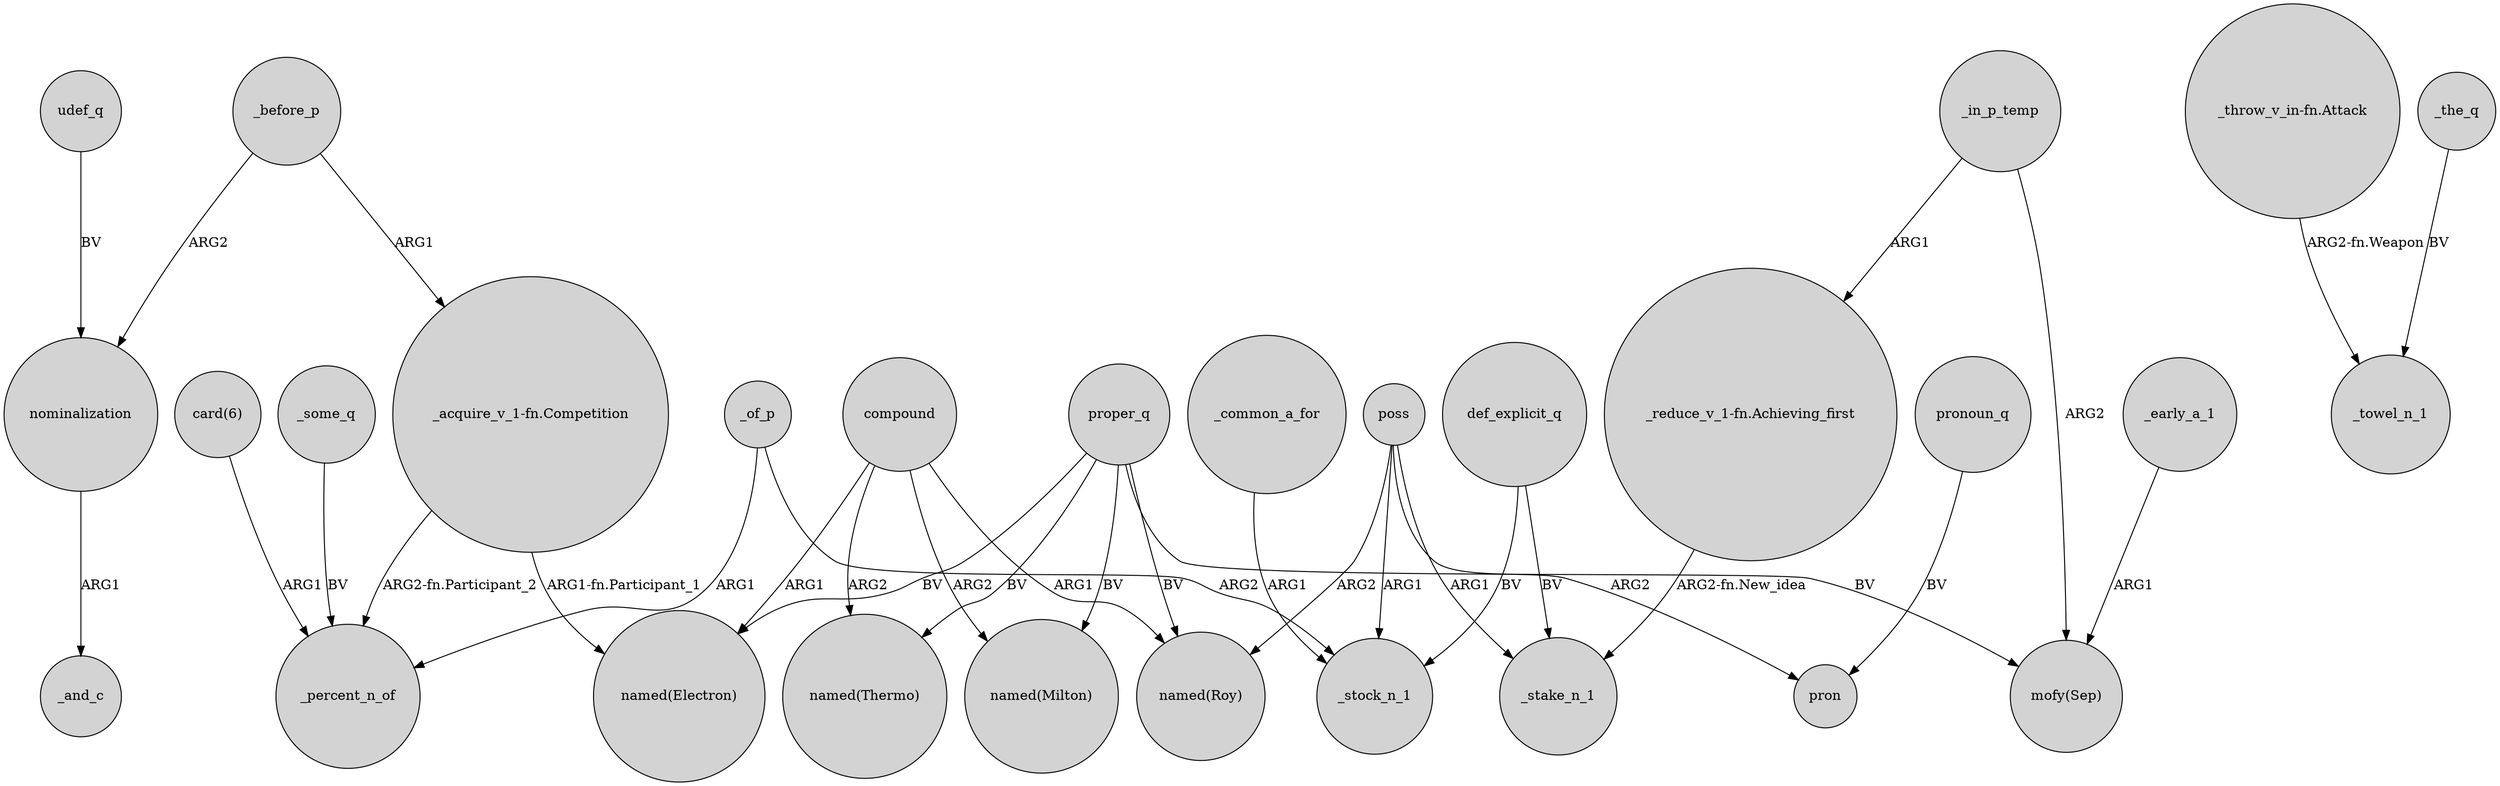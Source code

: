 digraph {
	node [shape=circle style=filled]
	proper_q -> "named(Electron)" [label=BV]
	_before_p -> "_acquire_v_1-fn.Competition" [label=ARG1]
	_some_q -> _percent_n_of [label=BV]
	"_acquire_v_1-fn.Competition" -> _percent_n_of [label="ARG2-fn.Participant_2"]
	_common_a_for -> _stock_n_1 [label=ARG1]
	"_reduce_v_1-fn.Achieving_first" -> _stake_n_1 [label="ARG2-fn.New_idea"]
	compound -> "named(Thermo)" [label=ARG2]
	_before_p -> nominalization [label=ARG2]
	proper_q -> "named(Milton)" [label=BV]
	"_throw_v_in-fn.Attack" -> _towel_n_1 [label="ARG2-fn.Weapon"]
	proper_q -> "named(Thermo)" [label=BV]
	udef_q -> nominalization [label=BV]
	def_explicit_q -> _stock_n_1 [label=BV]
	_of_p -> _percent_n_of [label=ARG1]
	nominalization -> _and_c [label=ARG1]
	poss -> "named(Roy)" [label=ARG2]
	pronoun_q -> pron [label=BV]
	_in_p_temp -> "mofy(Sep)" [label=ARG2]
	"_acquire_v_1-fn.Competition" -> "named(Electron)" [label="ARG1-fn.Participant_1"]
	poss -> pron [label=ARG2]
	"card(6)" -> _percent_n_of [label=ARG1]
	_early_a_1 -> "mofy(Sep)" [label=ARG1]
	_the_q -> _towel_n_1 [label=BV]
	proper_q -> "named(Roy)" [label=BV]
	def_explicit_q -> _stake_n_1 [label=BV]
	poss -> _stock_n_1 [label=ARG1]
	_in_p_temp -> "_reduce_v_1-fn.Achieving_first" [label=ARG1]
	_of_p -> _stock_n_1 [label=ARG2]
	proper_q -> "mofy(Sep)" [label=BV]
	compound -> "named(Milton)" [label=ARG2]
	compound -> "named(Roy)" [label=ARG1]
	poss -> _stake_n_1 [label=ARG1]
	compound -> "named(Electron)" [label=ARG1]
}
